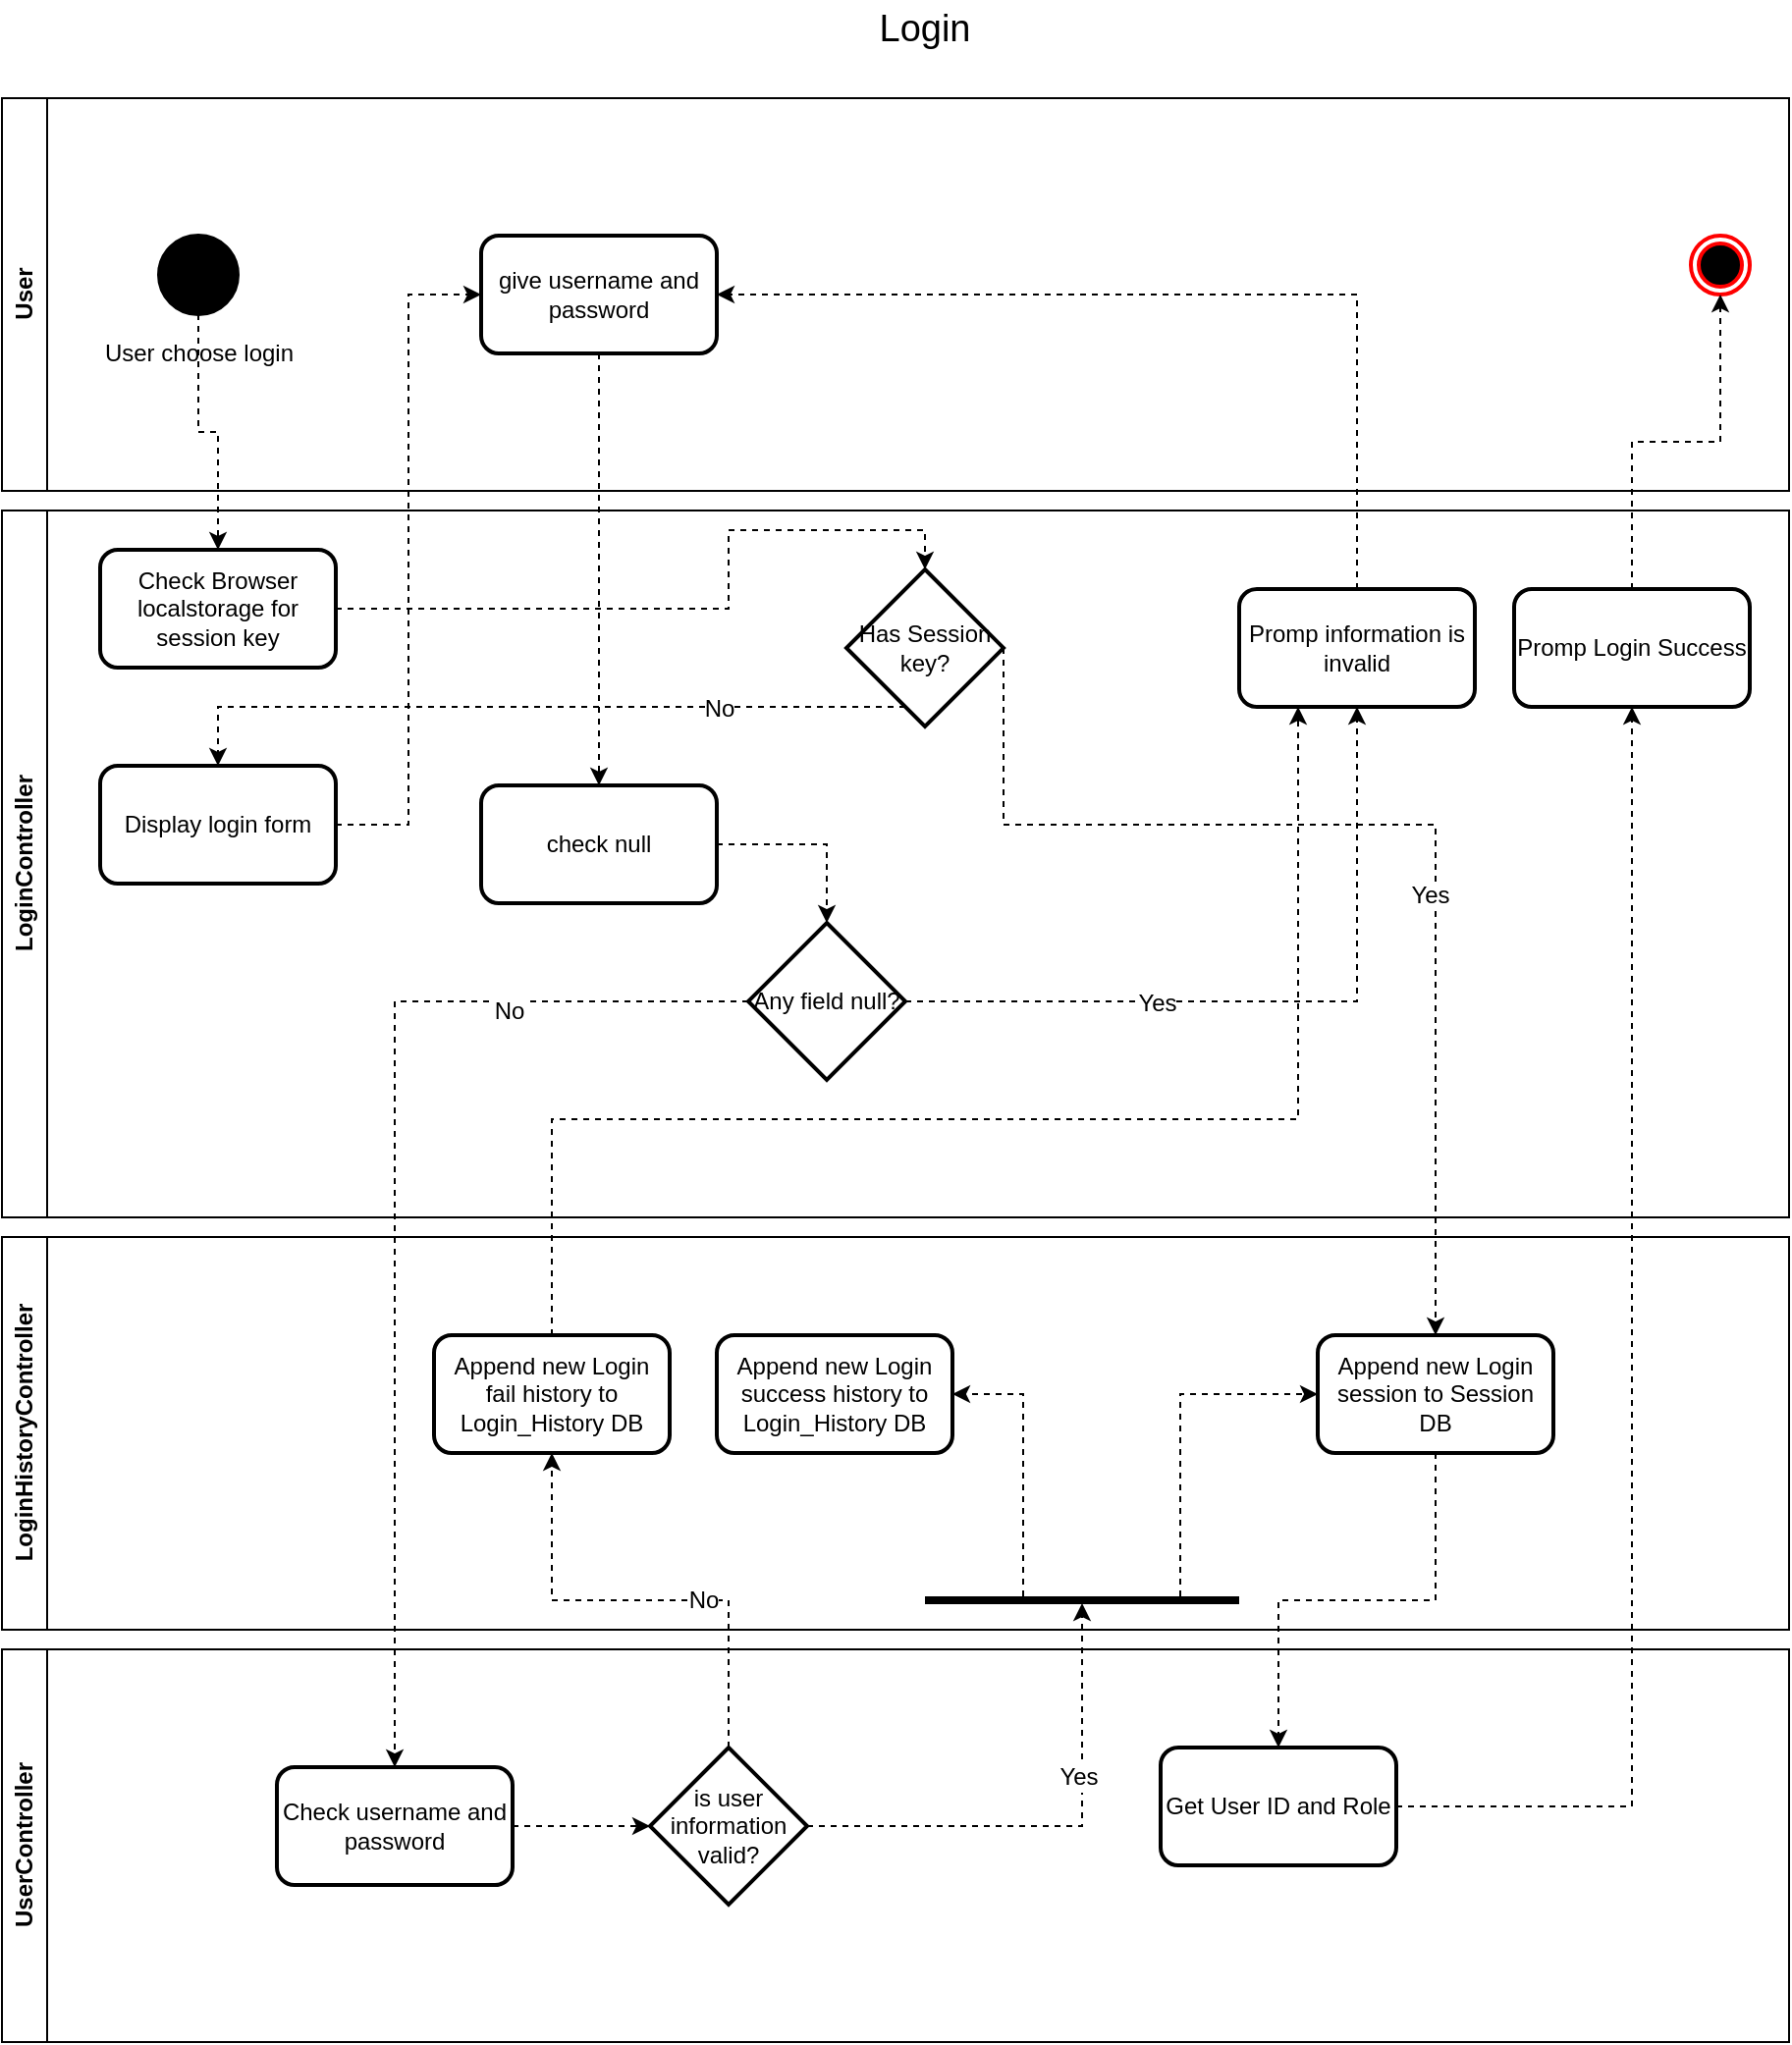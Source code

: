 <mxfile version="20.8.18" type="github">
  <diagram id="C5RBs43oDa-KdzZeNtuy" name="Page-1">
    <mxGraphModel dx="957" dy="811" grid="1" gridSize="10" guides="1" tooltips="1" connect="1" arrows="1" fold="1" page="1" pageScale="1" pageWidth="827" pageHeight="1169" math="0" shadow="0">
      <root>
        <mxCell id="WIyWlLk6GJQsqaUBKTNV-0" />
        <mxCell id="WIyWlLk6GJQsqaUBKTNV-1" parent="WIyWlLk6GJQsqaUBKTNV-0" />
        <mxCell id="uVaprLE8e8_M3dKKwn0Q-1" value="User" style="swimlane;horizontal=0;whiteSpace=wrap;html=1;" parent="WIyWlLk6GJQsqaUBKTNV-1" vertex="1">
          <mxGeometry x="50" y="100" width="910" height="200" as="geometry" />
        </mxCell>
        <mxCell id="uVaprLE8e8_M3dKKwn0Q-3" value="User choose login" style="shape=ellipse;html=1;fillColor=strokeColor;strokeWidth=2;verticalLabelPosition=bottom;verticalAlignment=top;perimeter=ellipsePerimeter;" parent="uVaprLE8e8_M3dKKwn0Q-1" vertex="1">
          <mxGeometry x="80" y="70" width="40" height="40" as="geometry" />
        </mxCell>
        <mxCell id="uVaprLE8e8_M3dKKwn0Q-32" value="" style="ellipse;html=1;shape=endState;fillColor=#000000;strokeColor=#ff0000;strokeWidth=2;fontFamily=Helvetica;fontSize=12;fontColor=default;" parent="uVaprLE8e8_M3dKKwn0Q-1" vertex="1">
          <mxGeometry x="860" y="70" width="30" height="30" as="geometry" />
        </mxCell>
        <mxCell id="uVaprLE8e8_M3dKKwn0Q-40" value="give username and password" style="rounded=1;whiteSpace=wrap;html=1;strokeWidth=2;fontFamily=Helvetica;fontSize=12;" parent="uVaprLE8e8_M3dKKwn0Q-1" vertex="1">
          <mxGeometry x="244" y="70" width="120" height="60" as="geometry" />
        </mxCell>
        <mxCell id="uVaprLE8e8_M3dKKwn0Q-6" value="&lt;div&gt;LoginController&lt;/div&gt;" style="swimlane;horizontal=0;whiteSpace=wrap;html=1;" parent="WIyWlLk6GJQsqaUBKTNV-1" vertex="1">
          <mxGeometry x="50" y="310" width="910" height="360" as="geometry" />
        </mxCell>
        <mxCell id="uVaprLE8e8_M3dKKwn0Q-38" style="rounded=0;orthogonalLoop=1;jettySize=auto;html=1;dashed=1;strokeWidth=1;fontFamily=Helvetica;fontSize=12;fontColor=default;edgeStyle=orthogonalEdgeStyle;" parent="uVaprLE8e8_M3dKKwn0Q-6" source="uVaprLE8e8_M3dKKwn0Q-11" target="uVaprLE8e8_M3dKKwn0Q-37" edge="1">
          <mxGeometry relative="1" as="geometry">
            <Array as="points">
              <mxPoint x="110" y="100" />
            </Array>
          </mxGeometry>
        </mxCell>
        <mxCell id="uVaprLE8e8_M3dKKwn0Q-39" value="No" style="edgeLabel;html=1;align=center;verticalAlign=middle;resizable=0;points=[];fontSize=12;fontFamily=Helvetica;fontColor=default;" parent="uVaprLE8e8_M3dKKwn0Q-38" vertex="1" connectable="0">
          <mxGeometry x="-0.5" y="1" relative="1" as="geometry">
            <mxPoint as="offset" />
          </mxGeometry>
        </mxCell>
        <mxCell id="uVaprLE8e8_M3dKKwn0Q-11" value="Has Session key?" style="rhombus;whiteSpace=wrap;html=1;strokeWidth=2;fontFamily=Helvetica;fontSize=12;" parent="uVaprLE8e8_M3dKKwn0Q-6" vertex="1">
          <mxGeometry x="430" y="30" width="80" height="80" as="geometry" />
        </mxCell>
        <mxCell id="uVaprLE8e8_M3dKKwn0Q-13" value="Promp Login Success" style="rounded=1;whiteSpace=wrap;html=1;strokeWidth=2;fontFamily=Helvetica;fontSize=12;" parent="uVaprLE8e8_M3dKKwn0Q-6" vertex="1">
          <mxGeometry x="770" y="40" width="120" height="60" as="geometry" />
        </mxCell>
        <mxCell id="uVaprLE8e8_M3dKKwn0Q-35" style="rounded=0;orthogonalLoop=1;jettySize=auto;html=1;dashed=1;strokeWidth=1;fontFamily=Helvetica;fontSize=12;fontColor=default;entryX=0.5;entryY=0;entryDx=0;entryDy=0;edgeStyle=orthogonalEdgeStyle;" parent="uVaprLE8e8_M3dKKwn0Q-6" source="uVaprLE8e8_M3dKKwn0Q-23" target="uVaprLE8e8_M3dKKwn0Q-11" edge="1">
          <mxGeometry relative="1" as="geometry">
            <mxPoint x="176" y="130" as="targetPoint" />
            <Array as="points">
              <mxPoint x="370" y="50" />
              <mxPoint x="370" y="10" />
              <mxPoint x="470" y="10" />
            </Array>
          </mxGeometry>
        </mxCell>
        <mxCell id="uVaprLE8e8_M3dKKwn0Q-23" value="Check Browser localstorage for session key" style="rounded=1;whiteSpace=wrap;html=1;strokeWidth=2;fontFamily=Helvetica;fontSize=12;" parent="uVaprLE8e8_M3dKKwn0Q-6" vertex="1">
          <mxGeometry x="50" y="20" width="120" height="60" as="geometry" />
        </mxCell>
        <mxCell id="uVaprLE8e8_M3dKKwn0Q-37" value="Display login form" style="rounded=1;whiteSpace=wrap;html=1;strokeWidth=2;fontFamily=Helvetica;fontSize=12;" parent="uVaprLE8e8_M3dKKwn0Q-6" vertex="1">
          <mxGeometry x="50" y="130" width="120" height="60" as="geometry" />
        </mxCell>
        <mxCell id="uVaprLE8e8_M3dKKwn0Q-46" style="edgeStyle=orthogonalEdgeStyle;rounded=0;orthogonalLoop=1;jettySize=auto;html=1;entryX=0.5;entryY=0;entryDx=0;entryDy=0;dashed=1;strokeWidth=1;fontFamily=Helvetica;fontSize=12;fontColor=default;" parent="uVaprLE8e8_M3dKKwn0Q-6" source="uVaprLE8e8_M3dKKwn0Q-42" target="uVaprLE8e8_M3dKKwn0Q-44" edge="1">
          <mxGeometry relative="1" as="geometry" />
        </mxCell>
        <mxCell id="uVaprLE8e8_M3dKKwn0Q-42" value="check null" style="rounded=1;whiteSpace=wrap;html=1;strokeWidth=2;fontFamily=Helvetica;fontSize=12;" parent="uVaprLE8e8_M3dKKwn0Q-6" vertex="1">
          <mxGeometry x="244" y="140" width="120" height="60" as="geometry" />
        </mxCell>
        <mxCell id="uVaprLE8e8_M3dKKwn0Q-48" style="edgeStyle=orthogonalEdgeStyle;rounded=0;orthogonalLoop=1;jettySize=auto;html=1;entryX=0.5;entryY=1;entryDx=0;entryDy=0;dashed=1;strokeWidth=1;fontFamily=Helvetica;fontSize=12;fontColor=default;" parent="uVaprLE8e8_M3dKKwn0Q-6" source="uVaprLE8e8_M3dKKwn0Q-44" target="uVaprLE8e8_M3dKKwn0Q-47" edge="1">
          <mxGeometry relative="1" as="geometry" />
        </mxCell>
        <mxCell id="uVaprLE8e8_M3dKKwn0Q-49" value="Yes" style="edgeLabel;html=1;align=center;verticalAlign=middle;resizable=0;points=[];fontSize=12;fontFamily=Helvetica;fontColor=default;" parent="uVaprLE8e8_M3dKKwn0Q-48" vertex="1" connectable="0">
          <mxGeometry x="-0.326" y="-1" relative="1" as="geometry">
            <mxPoint as="offset" />
          </mxGeometry>
        </mxCell>
        <mxCell id="uVaprLE8e8_M3dKKwn0Q-44" value="Any field null?" style="rhombus;whiteSpace=wrap;html=1;strokeWidth=2;fontFamily=Helvetica;fontSize=12;" parent="uVaprLE8e8_M3dKKwn0Q-6" vertex="1">
          <mxGeometry x="380" y="210" width="80" height="80" as="geometry" />
        </mxCell>
        <mxCell id="uVaprLE8e8_M3dKKwn0Q-47" value="Promp information is invalid" style="rounded=1;whiteSpace=wrap;html=1;strokeWidth=2;fontFamily=Helvetica;fontSize=12;" parent="uVaprLE8e8_M3dKKwn0Q-6" vertex="1">
          <mxGeometry x="630" y="40" width="120" height="60" as="geometry" />
        </mxCell>
        <mxCell id="uVaprLE8e8_M3dKKwn0Q-17" value="LoginHistoryController" style="swimlane;horizontal=0;whiteSpace=wrap;html=1;" parent="WIyWlLk6GJQsqaUBKTNV-1" vertex="1">
          <mxGeometry x="50" y="680" width="910" height="200" as="geometry" />
        </mxCell>
        <mxCell id="uVaprLE8e8_M3dKKwn0Q-22" value="Append new Login session to Session DB" style="rounded=1;whiteSpace=wrap;html=1;strokeWidth=2;fontFamily=Helvetica;fontSize=12;" parent="uVaprLE8e8_M3dKKwn0Q-17" vertex="1">
          <mxGeometry x="670" y="50" width="120" height="60" as="geometry" />
        </mxCell>
        <mxCell id="uVaprLE8e8_M3dKKwn0Q-66" style="edgeStyle=orthogonalEdgeStyle;rounded=0;orthogonalLoop=1;jettySize=auto;html=1;entryX=0;entryY=0.5;entryDx=0;entryDy=0;dashed=1;strokeWidth=1;fontFamily=Helvetica;fontSize=12;fontColor=default;" parent="uVaprLE8e8_M3dKKwn0Q-17" source="uVaprLE8e8_M3dKKwn0Q-60" target="uVaprLE8e8_M3dKKwn0Q-22" edge="1">
          <mxGeometry relative="1" as="geometry">
            <Array as="points">
              <mxPoint x="600" y="80" />
            </Array>
          </mxGeometry>
        </mxCell>
        <mxCell id="uVaprLE8e8_M3dKKwn0Q-67" style="edgeStyle=orthogonalEdgeStyle;rounded=0;orthogonalLoop=1;jettySize=auto;html=1;entryX=1;entryY=0.5;entryDx=0;entryDy=0;dashed=1;strokeWidth=1;fontFamily=Helvetica;fontSize=12;fontColor=default;" parent="uVaprLE8e8_M3dKKwn0Q-17" source="uVaprLE8e8_M3dKKwn0Q-60" target="uVaprLE8e8_M3dKKwn0Q-63" edge="1">
          <mxGeometry relative="1" as="geometry">
            <Array as="points">
              <mxPoint x="520" y="80" />
            </Array>
          </mxGeometry>
        </mxCell>
        <mxCell id="uVaprLE8e8_M3dKKwn0Q-60" value="" style="line;strokeWidth=4;html=1;perimeter=backbonePerimeter;points=[];outlineConnect=0;strokeColor=default;fontFamily=Helvetica;fontSize=12;fontColor=default;fillColor=strokeColor;" parent="uVaprLE8e8_M3dKKwn0Q-17" vertex="1">
          <mxGeometry x="470" y="180" width="160" height="10" as="geometry" />
        </mxCell>
        <mxCell id="uVaprLE8e8_M3dKKwn0Q-63" value="Append new Login success history to Login_History DB" style="rounded=1;whiteSpace=wrap;html=1;strokeWidth=2;fontFamily=Helvetica;fontSize=12;" parent="uVaprLE8e8_M3dKKwn0Q-17" vertex="1">
          <mxGeometry x="364" y="50" width="120" height="60" as="geometry" />
        </mxCell>
        <mxCell id="uVaprLE8e8_M3dKKwn0Q-68" value="Append new Login fail history to Login_History DB" style="rounded=1;whiteSpace=wrap;html=1;strokeWidth=2;fontFamily=Helvetica;fontSize=12;" parent="uVaprLE8e8_M3dKKwn0Q-17" vertex="1">
          <mxGeometry x="220" y="50" width="120" height="60" as="geometry" />
        </mxCell>
        <mxCell id="uVaprLE8e8_M3dKKwn0Q-28" value="UserController" style="swimlane;horizontal=0;whiteSpace=wrap;html=1;" parent="WIyWlLk6GJQsqaUBKTNV-1" vertex="1">
          <mxGeometry x="50" y="890" width="910" height="200" as="geometry" />
        </mxCell>
        <mxCell id="uVaprLE8e8_M3dKKwn0Q-29" value="Get User ID and Role" style="rounded=1;whiteSpace=wrap;html=1;strokeWidth=2;fontFamily=Helvetica;fontSize=12;" parent="uVaprLE8e8_M3dKKwn0Q-28" vertex="1">
          <mxGeometry x="590" y="50" width="120" height="60" as="geometry" />
        </mxCell>
        <mxCell id="uVaprLE8e8_M3dKKwn0Q-55" style="edgeStyle=orthogonalEdgeStyle;rounded=0;orthogonalLoop=1;jettySize=auto;html=1;dashed=1;strokeWidth=1;fontFamily=Helvetica;fontSize=12;fontColor=default;" parent="uVaprLE8e8_M3dKKwn0Q-28" source="uVaprLE8e8_M3dKKwn0Q-51" target="uVaprLE8e8_M3dKKwn0Q-54" edge="1">
          <mxGeometry relative="1" as="geometry" />
        </mxCell>
        <mxCell id="uVaprLE8e8_M3dKKwn0Q-51" value="Check username and password" style="rounded=1;whiteSpace=wrap;html=1;strokeWidth=2;fontFamily=Helvetica;fontSize=12;" parent="uVaprLE8e8_M3dKKwn0Q-28" vertex="1">
          <mxGeometry x="140" y="60" width="120" height="60" as="geometry" />
        </mxCell>
        <mxCell id="uVaprLE8e8_M3dKKwn0Q-54" value="is user information valid?" style="rhombus;whiteSpace=wrap;html=1;strokeWidth=2;fontFamily=Helvetica;fontSize=12;" parent="uVaprLE8e8_M3dKKwn0Q-28" vertex="1">
          <mxGeometry x="330" y="50" width="80" height="80" as="geometry" />
        </mxCell>
        <mxCell id="uVaprLE8e8_M3dKKwn0Q-30" style="edgeStyle=orthogonalEdgeStyle;rounded=0;orthogonalLoop=1;jettySize=auto;html=1;dashed=1;strokeWidth=1;fontFamily=Helvetica;fontSize=12;fontColor=default;" parent="WIyWlLk6GJQsqaUBKTNV-1" source="uVaprLE8e8_M3dKKwn0Q-22" target="uVaprLE8e8_M3dKKwn0Q-29" edge="1">
          <mxGeometry relative="1" as="geometry" />
        </mxCell>
        <mxCell id="uVaprLE8e8_M3dKKwn0Q-33" style="edgeStyle=orthogonalEdgeStyle;rounded=0;orthogonalLoop=1;jettySize=auto;html=1;entryX=0.5;entryY=1;entryDx=0;entryDy=0;dashed=1;strokeWidth=1;fontFamily=Helvetica;fontSize=12;fontColor=default;" parent="WIyWlLk6GJQsqaUBKTNV-1" source="uVaprLE8e8_M3dKKwn0Q-13" target="uVaprLE8e8_M3dKKwn0Q-32" edge="1">
          <mxGeometry relative="1" as="geometry" />
        </mxCell>
        <mxCell id="uVaprLE8e8_M3dKKwn0Q-15" style="rounded=0;orthogonalLoop=1;jettySize=auto;html=1;fontFamily=Helvetica;fontSize=12;fontColor=default;dashed=1;entryX=0.5;entryY=0;entryDx=0;entryDy=0;edgeStyle=orthogonalEdgeStyle;exitX=1;exitY=0.5;exitDx=0;exitDy=0;" parent="WIyWlLk6GJQsqaUBKTNV-1" source="uVaprLE8e8_M3dKKwn0Q-11" target="uVaprLE8e8_M3dKKwn0Q-22" edge="1">
          <mxGeometry relative="1" as="geometry">
            <mxPoint x="340" y="421.176" as="targetPoint" />
            <Array as="points">
              <mxPoint x="560" y="470" />
              <mxPoint x="780" y="470" />
            </Array>
          </mxGeometry>
        </mxCell>
        <mxCell id="uVaprLE8e8_M3dKKwn0Q-16" value="Yes" style="edgeLabel;html=1;align=center;verticalAlign=middle;resizable=0;points=[];fontSize=12;fontFamily=Helvetica;fontColor=default;" parent="uVaprLE8e8_M3dKKwn0Q-15" vertex="1" connectable="0">
          <mxGeometry x="0.212" y="-3" relative="1" as="geometry">
            <mxPoint as="offset" />
          </mxGeometry>
        </mxCell>
        <mxCell id="uVaprLE8e8_M3dKKwn0Q-43" style="edgeStyle=orthogonalEdgeStyle;rounded=0;orthogonalLoop=1;jettySize=auto;html=1;entryX=0.5;entryY=0;entryDx=0;entryDy=0;dashed=1;strokeWidth=1;fontFamily=Helvetica;fontSize=12;fontColor=default;" parent="WIyWlLk6GJQsqaUBKTNV-1" source="uVaprLE8e8_M3dKKwn0Q-40" target="uVaprLE8e8_M3dKKwn0Q-42" edge="1">
          <mxGeometry relative="1" as="geometry" />
        </mxCell>
        <mxCell id="uVaprLE8e8_M3dKKwn0Q-52" style="edgeStyle=orthogonalEdgeStyle;rounded=0;orthogonalLoop=1;jettySize=auto;html=1;dashed=1;strokeWidth=1;fontFamily=Helvetica;fontSize=12;fontColor=default;" parent="WIyWlLk6GJQsqaUBKTNV-1" source="uVaprLE8e8_M3dKKwn0Q-44" target="uVaprLE8e8_M3dKKwn0Q-51" edge="1">
          <mxGeometry relative="1" as="geometry" />
        </mxCell>
        <mxCell id="uVaprLE8e8_M3dKKwn0Q-53" value="No" style="edgeLabel;html=1;align=center;verticalAlign=middle;resizable=0;points=[];fontSize=12;fontFamily=Helvetica;fontColor=default;" parent="uVaprLE8e8_M3dKKwn0Q-52" vertex="1" connectable="0">
          <mxGeometry x="-0.572" y="5" relative="1" as="geometry">
            <mxPoint as="offset" />
          </mxGeometry>
        </mxCell>
        <mxCell id="uVaprLE8e8_M3dKKwn0Q-57" style="edgeStyle=orthogonalEdgeStyle;rounded=0;orthogonalLoop=1;jettySize=auto;html=1;dashed=1;strokeWidth=1;fontFamily=Helvetica;fontSize=12;fontColor=default;" parent="WIyWlLk6GJQsqaUBKTNV-1" source="uVaprLE8e8_M3dKKwn0Q-54" target="uVaprLE8e8_M3dKKwn0Q-60" edge="1">
          <mxGeometry relative="1" as="geometry" />
        </mxCell>
        <mxCell id="uVaprLE8e8_M3dKKwn0Q-58" value="Yes" style="edgeLabel;html=1;align=center;verticalAlign=middle;resizable=0;points=[];fontSize=12;fontFamily=Helvetica;fontColor=default;" parent="uVaprLE8e8_M3dKKwn0Q-57" vertex="1" connectable="0">
          <mxGeometry x="0.307" y="2" relative="1" as="geometry">
            <mxPoint as="offset" />
          </mxGeometry>
        </mxCell>
        <mxCell id="uVaprLE8e8_M3dKKwn0Q-69" style="edgeStyle=orthogonalEdgeStyle;rounded=0;orthogonalLoop=1;jettySize=auto;html=1;entryX=0.5;entryY=1;entryDx=0;entryDy=0;dashed=1;strokeWidth=1;fontFamily=Helvetica;fontSize=12;fontColor=default;" parent="WIyWlLk6GJQsqaUBKTNV-1" source="uVaprLE8e8_M3dKKwn0Q-54" target="uVaprLE8e8_M3dKKwn0Q-68" edge="1">
          <mxGeometry relative="1" as="geometry" />
        </mxCell>
        <mxCell id="uVaprLE8e8_M3dKKwn0Q-70" value="No" style="edgeLabel;html=1;align=center;verticalAlign=middle;resizable=0;points=[];fontSize=12;fontFamily=Helvetica;fontColor=default;" parent="uVaprLE8e8_M3dKKwn0Q-69" vertex="1" connectable="0">
          <mxGeometry x="-0.267" relative="1" as="geometry">
            <mxPoint as="offset" />
          </mxGeometry>
        </mxCell>
        <mxCell id="uVaprLE8e8_M3dKKwn0Q-71" style="edgeStyle=orthogonalEdgeStyle;rounded=0;orthogonalLoop=1;jettySize=auto;html=1;entryX=0.25;entryY=1;entryDx=0;entryDy=0;dashed=1;strokeWidth=1;fontFamily=Helvetica;fontSize=12;fontColor=default;" parent="WIyWlLk6GJQsqaUBKTNV-1" source="uVaprLE8e8_M3dKKwn0Q-68" target="uVaprLE8e8_M3dKKwn0Q-47" edge="1">
          <mxGeometry relative="1" as="geometry">
            <Array as="points">
              <mxPoint x="330" y="620" />
              <mxPoint x="710" y="620" />
            </Array>
          </mxGeometry>
        </mxCell>
        <mxCell id="uVaprLE8e8_M3dKKwn0Q-72" style="edgeStyle=orthogonalEdgeStyle;rounded=0;orthogonalLoop=1;jettySize=auto;html=1;entryX=0.5;entryY=1;entryDx=0;entryDy=0;dashed=1;strokeWidth=1;fontFamily=Helvetica;fontSize=12;fontColor=default;" parent="WIyWlLk6GJQsqaUBKTNV-1" source="uVaprLE8e8_M3dKKwn0Q-29" target="uVaprLE8e8_M3dKKwn0Q-13" edge="1">
          <mxGeometry relative="1" as="geometry" />
        </mxCell>
        <mxCell id="uVaprLE8e8_M3dKKwn0Q-73" style="edgeStyle=orthogonalEdgeStyle;rounded=0;orthogonalLoop=1;jettySize=auto;html=1;entryX=0;entryY=0.5;entryDx=0;entryDy=0;dashed=1;strokeWidth=1;fontFamily=Helvetica;fontSize=12;fontColor=default;" parent="WIyWlLk6GJQsqaUBKTNV-1" source="uVaprLE8e8_M3dKKwn0Q-37" target="uVaprLE8e8_M3dKKwn0Q-40" edge="1">
          <mxGeometry relative="1" as="geometry" />
        </mxCell>
        <mxCell id="uVaprLE8e8_M3dKKwn0Q-74" style="edgeStyle=orthogonalEdgeStyle;rounded=0;orthogonalLoop=1;jettySize=auto;html=1;entryX=0.5;entryY=0;entryDx=0;entryDy=0;dashed=1;strokeWidth=1;fontFamily=Helvetica;fontSize=12;fontColor=default;" parent="WIyWlLk6GJQsqaUBKTNV-1" source="uVaprLE8e8_M3dKKwn0Q-3" target="uVaprLE8e8_M3dKKwn0Q-23" edge="1">
          <mxGeometry relative="1" as="geometry" />
        </mxCell>
        <mxCell id="uVaprLE8e8_M3dKKwn0Q-75" style="edgeStyle=orthogonalEdgeStyle;rounded=0;orthogonalLoop=1;jettySize=auto;html=1;entryX=1;entryY=0.5;entryDx=0;entryDy=0;dashed=1;strokeWidth=1;fontFamily=Helvetica;fontSize=12;fontColor=default;" parent="WIyWlLk6GJQsqaUBKTNV-1" source="uVaprLE8e8_M3dKKwn0Q-47" target="uVaprLE8e8_M3dKKwn0Q-40" edge="1">
          <mxGeometry relative="1" as="geometry">
            <Array as="points">
              <mxPoint x="740" y="200" />
            </Array>
          </mxGeometry>
        </mxCell>
        <mxCell id="Pg8jn5f0mTREXWFkyAXM-0" value="Login" style="text;html=1;strokeColor=none;fillColor=none;align=center;verticalAlign=middle;whiteSpace=wrap;rounded=0;fontSize=19;" vertex="1" parent="WIyWlLk6GJQsqaUBKTNV-1">
          <mxGeometry x="490" y="50" width="60" height="30" as="geometry" />
        </mxCell>
      </root>
    </mxGraphModel>
  </diagram>
</mxfile>

